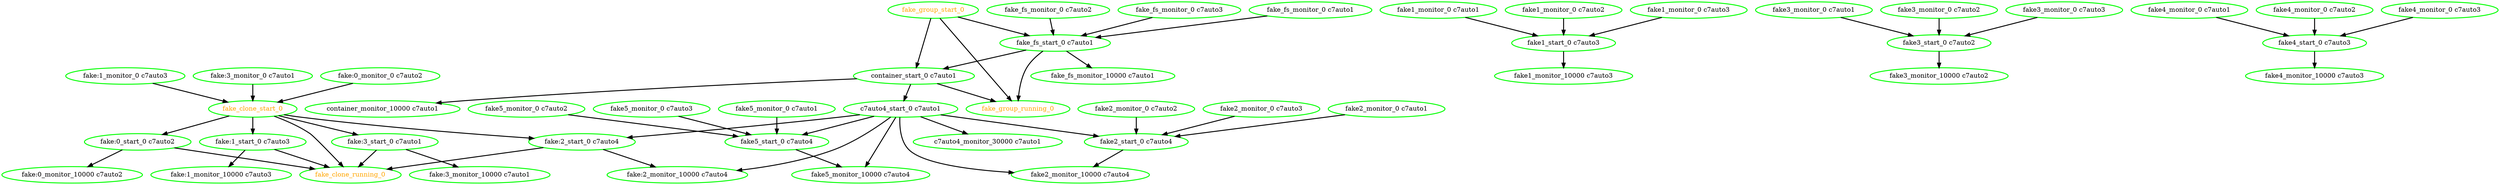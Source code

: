  digraph "g" {
"c7auto4_monitor_30000 c7auto1" [ style=bold color="green" fontcolor="black"]
"c7auto4_start_0 c7auto1" -> "c7auto4_monitor_30000 c7auto1" [ style = bold]
"c7auto4_start_0 c7auto1" -> "fake2_monitor_10000 c7auto4" [ style = bold]
"c7auto4_start_0 c7auto1" -> "fake2_start_0 c7auto4" [ style = bold]
"c7auto4_start_0 c7auto1" -> "fake5_monitor_10000 c7auto4" [ style = bold]
"c7auto4_start_0 c7auto1" -> "fake5_start_0 c7auto4" [ style = bold]
"c7auto4_start_0 c7auto1" -> "fake:2_monitor_10000 c7auto4" [ style = bold]
"c7auto4_start_0 c7auto1" -> "fake:2_start_0 c7auto4" [ style = bold]
"c7auto4_start_0 c7auto1" [ style=bold color="green" fontcolor="black"]
"container_monitor_10000 c7auto1" [ style=bold color="green" fontcolor="black"]
"container_start_0 c7auto1" -> "c7auto4_start_0 c7auto1" [ style = bold]
"container_start_0 c7auto1" -> "container_monitor_10000 c7auto1" [ style = bold]
"container_start_0 c7auto1" -> "fake_group_running_0" [ style = bold]
"container_start_0 c7auto1" [ style=bold color="green" fontcolor="black"]
"fake1_monitor_0 c7auto1" -> "fake1_start_0 c7auto3" [ style = bold]
"fake1_monitor_0 c7auto1" [ style=bold color="green" fontcolor="black"]
"fake1_monitor_0 c7auto2" -> "fake1_start_0 c7auto3" [ style = bold]
"fake1_monitor_0 c7auto2" [ style=bold color="green" fontcolor="black"]
"fake1_monitor_0 c7auto3" -> "fake1_start_0 c7auto3" [ style = bold]
"fake1_monitor_0 c7auto3" [ style=bold color="green" fontcolor="black"]
"fake1_monitor_10000 c7auto3" [ style=bold color="green" fontcolor="black"]
"fake1_start_0 c7auto3" -> "fake1_monitor_10000 c7auto3" [ style = bold]
"fake1_start_0 c7auto3" [ style=bold color="green" fontcolor="black"]
"fake2_monitor_0 c7auto1" -> "fake2_start_0 c7auto4" [ style = bold]
"fake2_monitor_0 c7auto1" [ style=bold color="green" fontcolor="black"]
"fake2_monitor_0 c7auto2" -> "fake2_start_0 c7auto4" [ style = bold]
"fake2_monitor_0 c7auto2" [ style=bold color="green" fontcolor="black"]
"fake2_monitor_0 c7auto3" -> "fake2_start_0 c7auto4" [ style = bold]
"fake2_monitor_0 c7auto3" [ style=bold color="green" fontcolor="black"]
"fake2_monitor_10000 c7auto4" [ style=bold color="green" fontcolor="black"]
"fake2_start_0 c7auto4" -> "fake2_monitor_10000 c7auto4" [ style = bold]
"fake2_start_0 c7auto4" [ style=bold color="green" fontcolor="black"]
"fake3_monitor_0 c7auto1" -> "fake3_start_0 c7auto2" [ style = bold]
"fake3_monitor_0 c7auto1" [ style=bold color="green" fontcolor="black"]
"fake3_monitor_0 c7auto2" -> "fake3_start_0 c7auto2" [ style = bold]
"fake3_monitor_0 c7auto2" [ style=bold color="green" fontcolor="black"]
"fake3_monitor_0 c7auto3" -> "fake3_start_0 c7auto2" [ style = bold]
"fake3_monitor_0 c7auto3" [ style=bold color="green" fontcolor="black"]
"fake3_monitor_10000 c7auto2" [ style=bold color="green" fontcolor="black"]
"fake3_start_0 c7auto2" -> "fake3_monitor_10000 c7auto2" [ style = bold]
"fake3_start_0 c7auto2" [ style=bold color="green" fontcolor="black"]
"fake4_monitor_0 c7auto1" -> "fake4_start_0 c7auto3" [ style = bold]
"fake4_monitor_0 c7auto1" [ style=bold color="green" fontcolor="black"]
"fake4_monitor_0 c7auto2" -> "fake4_start_0 c7auto3" [ style = bold]
"fake4_monitor_0 c7auto2" [ style=bold color="green" fontcolor="black"]
"fake4_monitor_0 c7auto3" -> "fake4_start_0 c7auto3" [ style = bold]
"fake4_monitor_0 c7auto3" [ style=bold color="green" fontcolor="black"]
"fake4_monitor_10000 c7auto3" [ style=bold color="green" fontcolor="black"]
"fake4_start_0 c7auto3" -> "fake4_monitor_10000 c7auto3" [ style = bold]
"fake4_start_0 c7auto3" [ style=bold color="green" fontcolor="black"]
"fake5_monitor_0 c7auto1" -> "fake5_start_0 c7auto4" [ style = bold]
"fake5_monitor_0 c7auto1" [ style=bold color="green" fontcolor="black"]
"fake5_monitor_0 c7auto2" -> "fake5_start_0 c7auto4" [ style = bold]
"fake5_monitor_0 c7auto2" [ style=bold color="green" fontcolor="black"]
"fake5_monitor_0 c7auto3" -> "fake5_start_0 c7auto4" [ style = bold]
"fake5_monitor_0 c7auto3" [ style=bold color="green" fontcolor="black"]
"fake5_monitor_10000 c7auto4" [ style=bold color="green" fontcolor="black"]
"fake5_start_0 c7auto4" -> "fake5_monitor_10000 c7auto4" [ style = bold]
"fake5_start_0 c7auto4" [ style=bold color="green" fontcolor="black"]
"fake:0_monitor_0 c7auto2" -> "fake_clone_start_0" [ style = bold]
"fake:0_monitor_0 c7auto2" [ style=bold color="green" fontcolor="black"]
"fake:0_monitor_10000 c7auto2" [ style=bold color="green" fontcolor="black"]
"fake:0_start_0 c7auto2" -> "fake:0_monitor_10000 c7auto2" [ style = bold]
"fake:0_start_0 c7auto2" -> "fake_clone_running_0" [ style = bold]
"fake:0_start_0 c7auto2" [ style=bold color="green" fontcolor="black"]
"fake:1_monitor_0 c7auto3" -> "fake_clone_start_0" [ style = bold]
"fake:1_monitor_0 c7auto3" [ style=bold color="green" fontcolor="black"]
"fake:1_monitor_10000 c7auto3" [ style=bold color="green" fontcolor="black"]
"fake:1_start_0 c7auto3" -> "fake:1_monitor_10000 c7auto3" [ style = bold]
"fake:1_start_0 c7auto3" -> "fake_clone_running_0" [ style = bold]
"fake:1_start_0 c7auto3" [ style=bold color="green" fontcolor="black"]
"fake:2_monitor_10000 c7auto4" [ style=bold color="green" fontcolor="black"]
"fake:2_start_0 c7auto4" -> "fake:2_monitor_10000 c7auto4" [ style = bold]
"fake:2_start_0 c7auto4" -> "fake_clone_running_0" [ style = bold]
"fake:2_start_0 c7auto4" [ style=bold color="green" fontcolor="black"]
"fake:3_monitor_0 c7auto1" -> "fake_clone_start_0" [ style = bold]
"fake:3_monitor_0 c7auto1" [ style=bold color="green" fontcolor="black"]
"fake:3_monitor_10000 c7auto1" [ style=bold color="green" fontcolor="black"]
"fake:3_start_0 c7auto1" -> "fake:3_monitor_10000 c7auto1" [ style = bold]
"fake:3_start_0 c7auto1" -> "fake_clone_running_0" [ style = bold]
"fake:3_start_0 c7auto1" [ style=bold color="green" fontcolor="black"]
"fake_clone_running_0" [ style=bold color="green" fontcolor="orange"]
"fake_clone_start_0" -> "fake:0_start_0 c7auto2" [ style = bold]
"fake_clone_start_0" -> "fake:1_start_0 c7auto3" [ style = bold]
"fake_clone_start_0" -> "fake:2_start_0 c7auto4" [ style = bold]
"fake_clone_start_0" -> "fake:3_start_0 c7auto1" [ style = bold]
"fake_clone_start_0" -> "fake_clone_running_0" [ style = bold]
"fake_clone_start_0" [ style=bold color="green" fontcolor="orange"]
"fake_fs_monitor_0 c7auto1" -> "fake_fs_start_0 c7auto1" [ style = bold]
"fake_fs_monitor_0 c7auto1" [ style=bold color="green" fontcolor="black"]
"fake_fs_monitor_0 c7auto2" -> "fake_fs_start_0 c7auto1" [ style = bold]
"fake_fs_monitor_0 c7auto2" [ style=bold color="green" fontcolor="black"]
"fake_fs_monitor_0 c7auto3" -> "fake_fs_start_0 c7auto1" [ style = bold]
"fake_fs_monitor_0 c7auto3" [ style=bold color="green" fontcolor="black"]
"fake_fs_monitor_10000 c7auto1" [ style=bold color="green" fontcolor="black"]
"fake_fs_start_0 c7auto1" -> "container_start_0 c7auto1" [ style = bold]
"fake_fs_start_0 c7auto1" -> "fake_fs_monitor_10000 c7auto1" [ style = bold]
"fake_fs_start_0 c7auto1" -> "fake_group_running_0" [ style = bold]
"fake_fs_start_0 c7auto1" [ style=bold color="green" fontcolor="black"]
"fake_group_running_0" [ style=bold color="green" fontcolor="orange"]
"fake_group_start_0" -> "container_start_0 c7auto1" [ style = bold]
"fake_group_start_0" -> "fake_fs_start_0 c7auto1" [ style = bold]
"fake_group_start_0" -> "fake_group_running_0" [ style = bold]
"fake_group_start_0" [ style=bold color="green" fontcolor="orange"]
}
